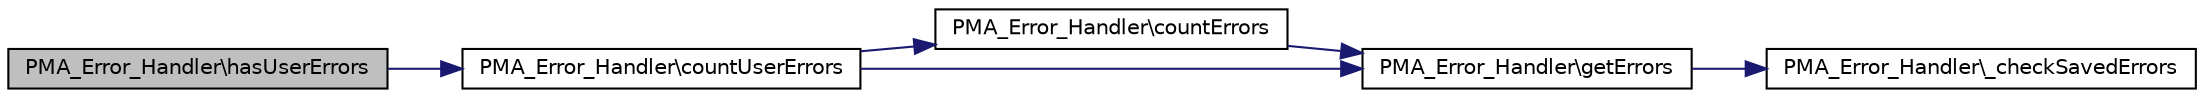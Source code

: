 digraph G
{
  edge [fontname="Helvetica",fontsize="10",labelfontname="Helvetica",labelfontsize="10"];
  node [fontname="Helvetica",fontsize="10",shape=record];
  rankdir="LR";
  Node1 [label="PMA_Error_Handler\\hasUserErrors",height=0.2,width=0.4,color="black", fillcolor="grey75", style="filled" fontcolor="black"];
  Node1 -> Node2 [color="midnightblue",fontsize="10",style="solid",fontname="Helvetica"];
  Node2 [label="PMA_Error_Handler\\countUserErrors",height=0.2,width=0.4,color="black", fillcolor="white", style="filled",URL="$classPMA__Error__Handler.html#a523c522c36fef9c3328e108e3470b6b2",tooltip="return count of user errors"];
  Node2 -> Node3 [color="midnightblue",fontsize="10",style="solid",fontname="Helvetica"];
  Node3 [label="PMA_Error_Handler\\countErrors",height=0.2,width=0.4,color="black", fillcolor="white", style="filled",URL="$classPMA__Error__Handler.html#ae5a4963a00b807fd64772d6d9eb2d49a",tooltip="return count of errors"];
  Node3 -> Node4 [color="midnightblue",fontsize="10",style="solid",fontname="Helvetica"];
  Node4 [label="PMA_Error_Handler\\getErrors",height=0.2,width=0.4,color="black", fillcolor="white", style="filled",URL="$classPMA__Error__Handler.html#a52ec850412dacbe10593f1c57d9dfcc3",tooltip="returns array with all errors"];
  Node4 -> Node5 [color="midnightblue",fontsize="10",style="solid",fontname="Helvetica"];
  Node5 [label="PMA_Error_Handler\\_checkSavedErrors",height=0.2,width=0.4,color="black", fillcolor="white", style="filled",URL="$classPMA__Error__Handler.html#a28538a21240e077341c14391657e93b6",tooltip="look in session for saved errors"];
  Node2 -> Node4 [color="midnightblue",fontsize="10",style="solid",fontname="Helvetica"];
}
